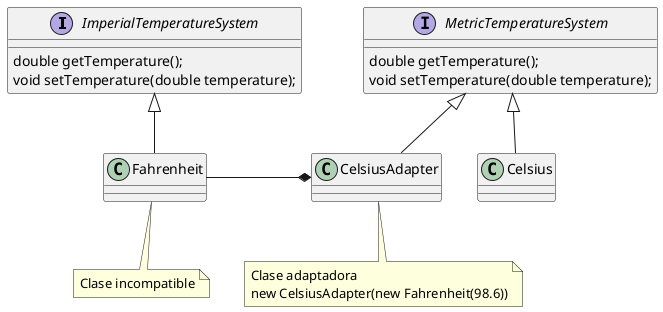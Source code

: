 @startuml

interface ImperialTemperatureSystem {
    double getTemperature();
    void setTemperature(double temperature);
}

interface MetricTemperatureSystem {
    double getTemperature();
    void setTemperature(double temperature);
}

CelsiusAdapter -up-|> MetricTemperatureSystem
Celsius -up-|> MetricTemperatureSystem
Fahrenheit -up-|> ImperialTemperatureSystem

CelsiusAdapter *-l- Fahrenheit

note "Clase incompatible" as NoteImperial
Fahrenheit .. NoteImperial

note "Clase adaptadora\nnew CelsiusAdapter(new Fahrenheit(98.6))" as NoteCelsius
CelsiusAdapter .. NoteCelsius

@enduml